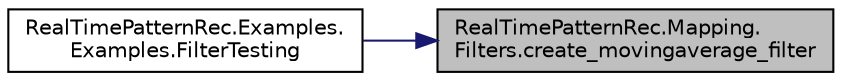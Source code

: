 digraph "RealTimePatternRec.Mapping.Filters.create_movingaverage_filter"
{
 // LATEX_PDF_SIZE
  edge [fontname="Helvetica",fontsize="10",labelfontname="Helvetica",labelfontsize="10"];
  node [fontname="Helvetica",fontsize="10",shape=record];
  rankdir="RL";
  Node1 [label="RealTimePatternRec.Mapping.\lFilters.create_movingaverage_filter",height=0.2,width=0.4,color="black", fillcolor="grey75", style="filled", fontcolor="black",tooltip="create a moving average filter"];
  Node1 -> Node2 [dir="back",color="midnightblue",fontsize="10",style="solid",fontname="Helvetica"];
  Node2 [label="RealTimePatternRec.Examples.\lExamples.FilterTesting",height=0.2,width=0.4,color="black", fillcolor="white", style="filled",URL="$class_real_time_pattern_rec_1_1_examples_1_1_examples.html#ae603c76dc18b9ceac962c7e35af90f0e",tooltip=" "];
}
